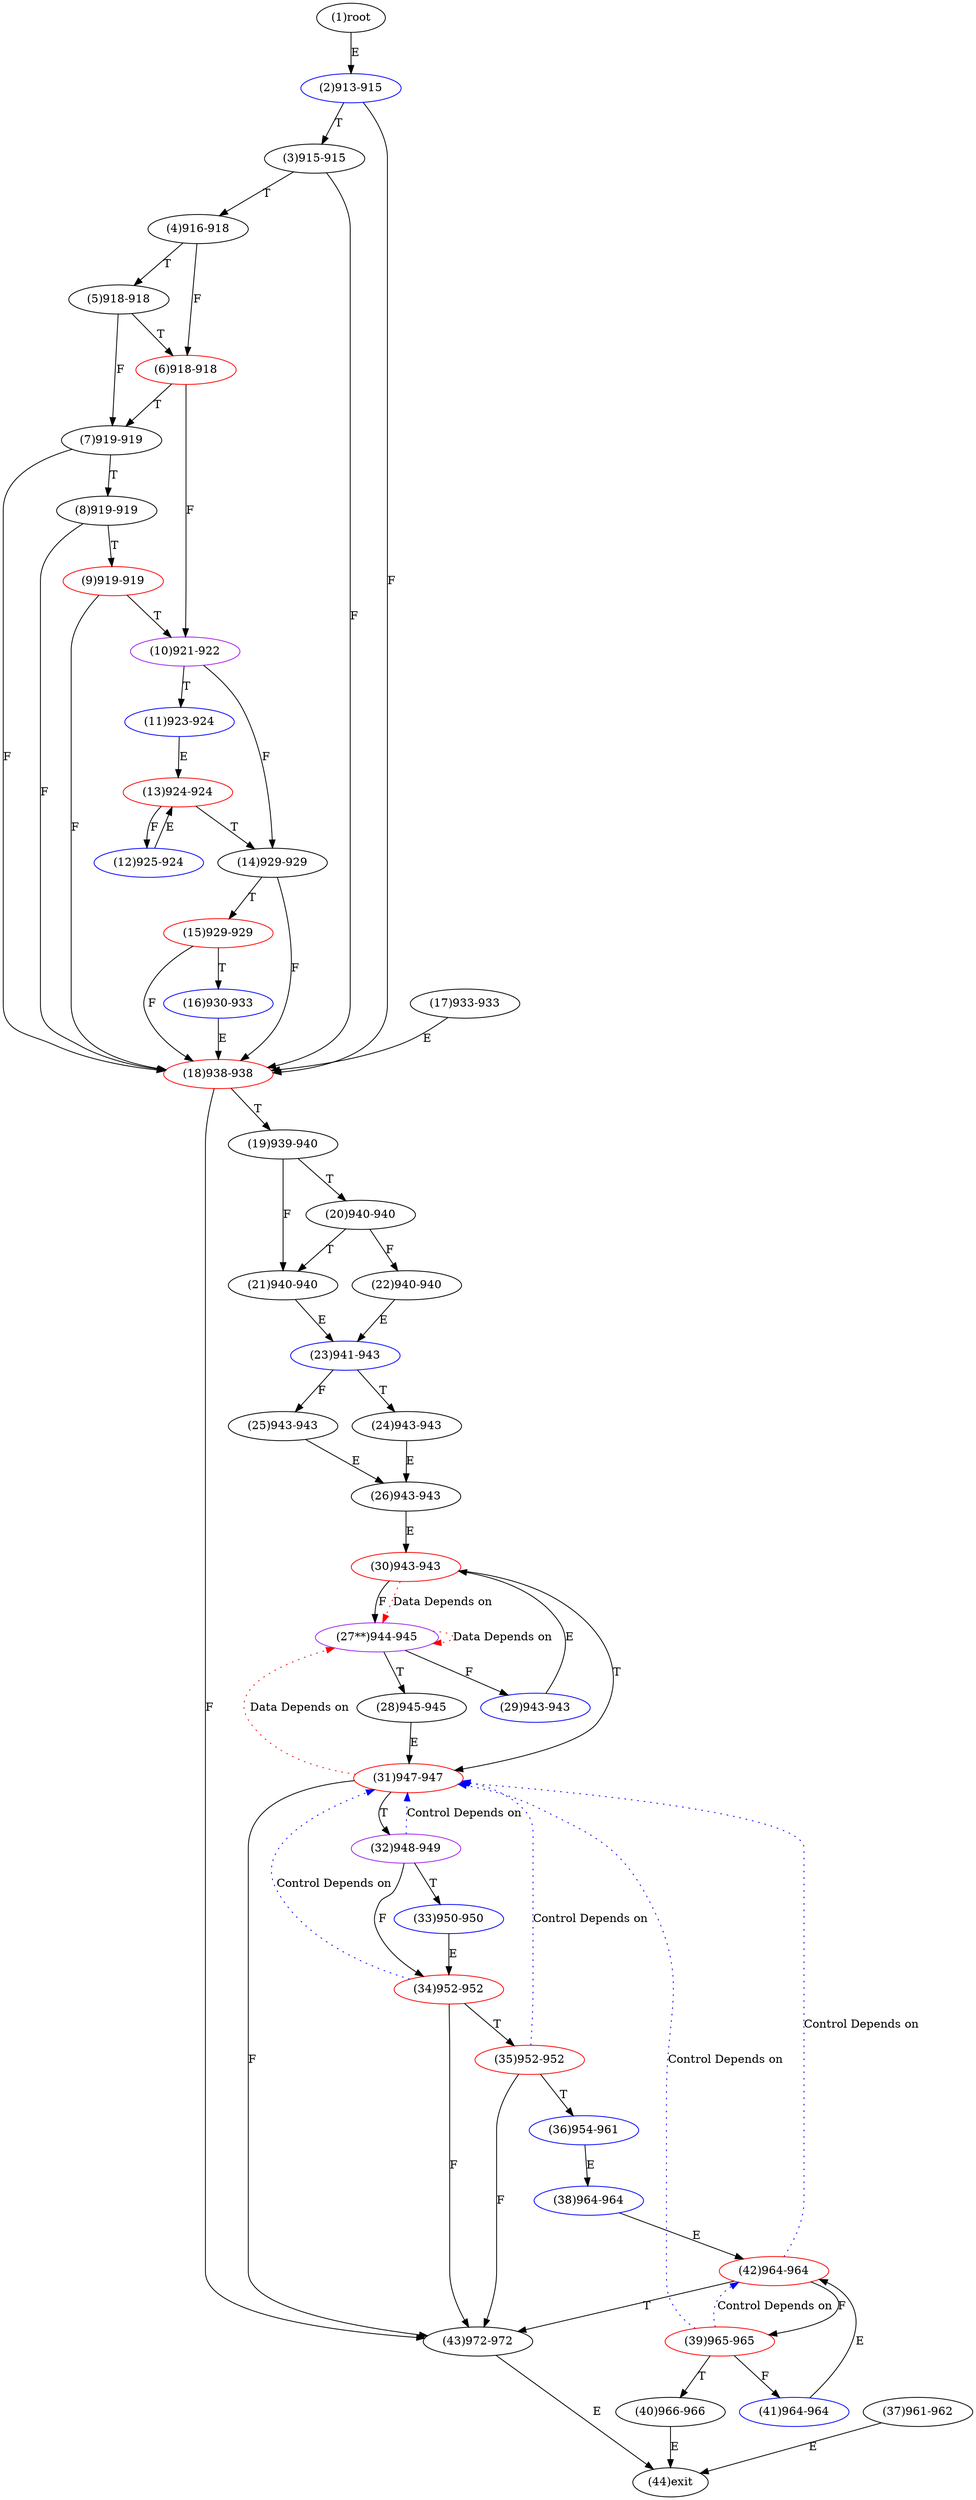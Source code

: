 digraph "" { 
1[ label="(1)root"];
2[ label="(2)913-915",color=blue];
3[ label="(3)915-915"];
4[ label="(4)916-918"];
5[ label="(5)918-918"];
6[ label="(6)918-918",color=red];
7[ label="(7)919-919"];
8[ label="(8)919-919"];
9[ label="(9)919-919",color=red];
10[ label="(10)921-922",color=purple];
11[ label="(11)923-924",color=blue];
12[ label="(12)925-924",color=blue];
13[ label="(13)924-924",color=red];
14[ label="(14)929-929"];
15[ label="(15)929-929",color=red];
17[ label="(17)933-933"];
16[ label="(16)930-933",color=blue];
19[ label="(19)939-940"];
18[ label="(18)938-938",color=red];
21[ label="(21)940-940"];
20[ label="(20)940-940"];
23[ label="(23)941-943",color=blue];
22[ label="(22)940-940"];
25[ label="(25)943-943"];
24[ label="(24)943-943"];
27[ label="(27**)944-945",color=purple];
26[ label="(26)943-943"];
29[ label="(29)943-943",color=blue];
28[ label="(28)945-945"];
31[ label="(31)947-947",color=red];
30[ label="(30)943-943",color=red];
34[ label="(34)952-952",color=red];
35[ label="(35)952-952",color=red];
32[ label="(32)948-949",color=purple];
33[ label="(33)950-950",color=blue];
38[ label="(38)964-964",color=blue];
39[ label="(39)965-965",color=red];
36[ label="(36)954-961",color=blue];
37[ label="(37)961-962"];
42[ label="(42)964-964",color=red];
43[ label="(43)972-972"];
40[ label="(40)966-966"];
41[ label="(41)964-964",color=blue];
44[ label="(44)exit"];
1->2[ label="E"];
2->18[ label="F"];
2->3[ label="T"];
3->18[ label="F"];
3->4[ label="T"];
4->6[ label="F"];
4->5[ label="T"];
5->7[ label="F"];
5->6[ label="T"];
6->10[ label="F"];
6->7[ label="T"];
7->18[ label="F"];
7->8[ label="T"];
8->18[ label="F"];
8->9[ label="T"];
9->18[ label="F"];
9->10[ label="T"];
10->14[ label="F"];
10->11[ label="T"];
11->13[ label="E"];
12->13[ label="E"];
13->12[ label="F"];
13->14[ label="T"];
14->18[ label="F"];
14->15[ label="T"];
15->18[ label="F"];
15->16[ label="T"];
16->18[ label="E"];
17->18[ label="E"];
18->43[ label="F"];
18->19[ label="T"];
19->21[ label="F"];
19->20[ label="T"];
20->22[ label="F"];
20->21[ label="T"];
21->23[ label="E"];
22->23[ label="E"];
23->25[ label="F"];
23->24[ label="T"];
24->26[ label="E"];
25->26[ label="E"];
26->30[ label="E"];
27->29[ label="F"];
27->28[ label="T"];
28->31[ label="E"];
29->30[ label="E"];
30->27[ label="F"];
30->31[ label="T"];
31->43[ label="F"];
31->32[ label="T"];
32->34[ label="F"];
32->33[ label="T"];
33->34[ label="E"];
34->43[ label="F"];
34->35[ label="T"];
35->43[ label="F"];
35->36[ label="T"];
36->38[ label="E"];
37->44[ label="E"];
38->42[ label="E"];
39->41[ label="F"];
39->40[ label="T"];
40->44[ label="E"];
41->42[ label="E"];
42->39[ label="F"];
42->43[ label="T"];
43->44[ label="E"];
27->27[ color="red" label="Data Depends on" style = dotted ];
31->27[ color="red" label="Data Depends on" style = dotted ];
30->27[ color="red" label="Data Depends on" style = dotted ];
34->31[ color="blue" label="Control Depends on" style = dotted ];
35->31[ color="blue" label="Control Depends on" style = dotted ];
32->31[ color="blue" label="Control Depends on" style = dotted ];
39->31[ color="blue" label="Control Depends on" style = dotted ];
39->42[ color="blue" label="Control Depends on" style = dotted ];
42->31[ color="blue" label="Control Depends on" style = dotted ];
}